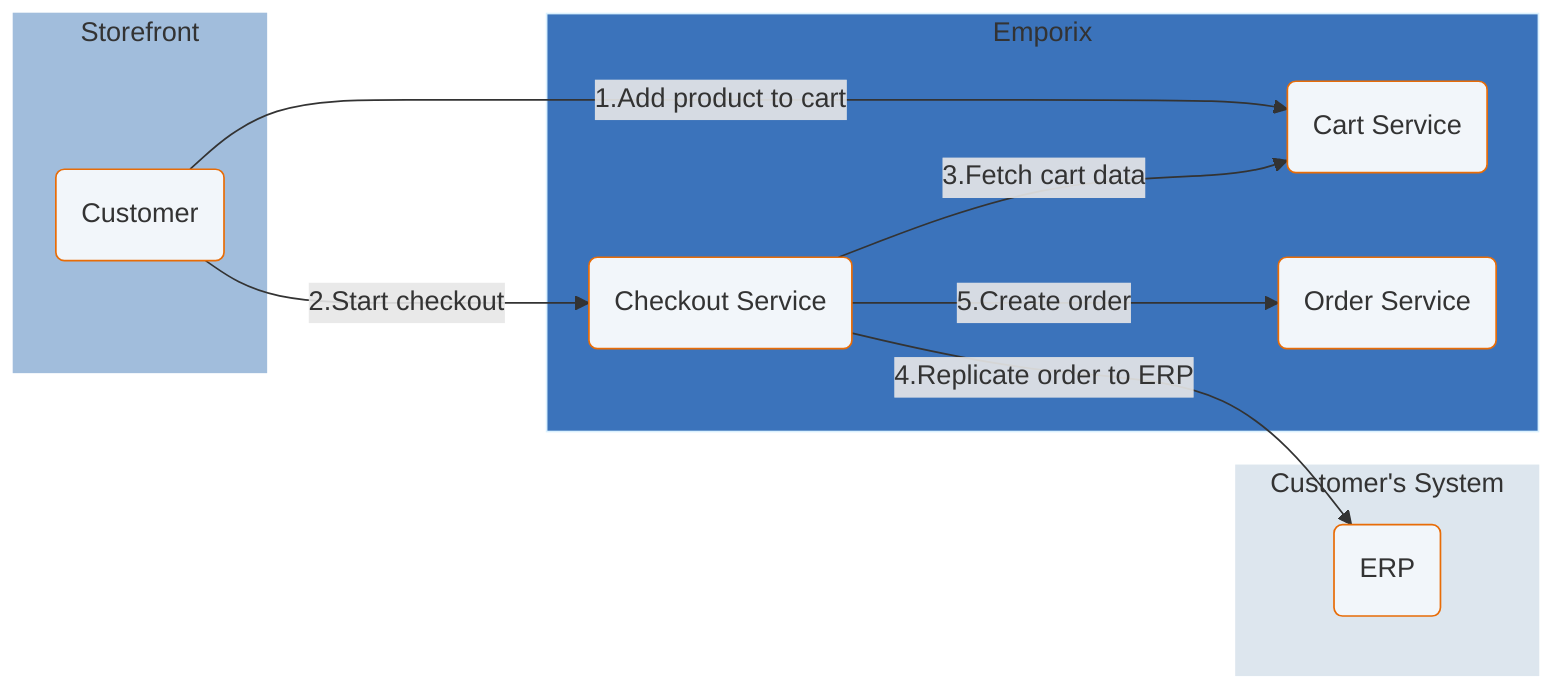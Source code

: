---
config:
  layout: fixed
  theme: default
  look: classic
  font-family: Lato, sans-serif;
---
flowchart LR
 subgraph subGraph0["Storefront"]
        A["Customer"]
  end
 subgraph subGraph1["Emporix"]
        CS["Cart Service"]
        CHK["Checkout Service"]
        OS["Order Service"]
  end
 subgraph subGraph2["Customer's System"]
        ERP["ERP"]
  end
    A -- "1.Add product to cart" --> CS
    A -- "2.Start checkout" --> CHK
    CHK -- "3.Fetch cart data" --> CS
    CHK -- "4.Replicate order to ERP" --> ERP
    CHK -- "5.Create order" --> OS
    A@{ shape: rounded}
    CS@{ shape: rounded}
    CHK@{ shape: rounded}
    OS@{ shape: rounded}
    ERP@{ shape: rounded}
     A:::Class_04
     CS:::Class_04
     CHK:::Class_04
     ERP:::Class_04
     OS:::Class_04
     subGraph1:::Class_03
     subGraph0:::Class_01
     subGraph2:::Class_02
    classDef Class_02 stroke-width:1px, stroke-dasharray: 0, stroke:#DDE6EE, fill:#DDE6EE
    classDef Class_01 stroke-width:1px, stroke-dasharray: 0, stroke:#A1BDDC, fill:#A1BDDC
    classDef Class_03 stroke-width:1px, stroke-dasharray: 0, stroke:#DBF1FE, fill:#3b73bb
    classDef Class_04 fill:#F2F6FA, stroke:#E86C07